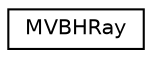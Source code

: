 digraph G
{
  edge [fontname="Helvetica",fontsize="10",labelfontname="Helvetica",labelfontsize="10"];
  node [fontname="Helvetica",fontsize="10",shape=record];
  rankdir=LR;
  Node1 [label="MVBHRay",height=0.2,width=0.4,color="black", fillcolor="white", style="filled",URL="$d3/d05/structMVBHRay.html"];
}
